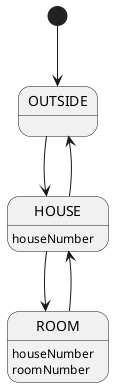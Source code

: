 @startuml

[*] --> OUTSIDE

OUTSIDE --> HOUSE
HOUSE --> OUTSIDE

HOUSE --> ROOM
ROOM --> HOUSE

HOUSE: houseNumber

ROOM: houseNumber
ROOM: roomNumber

@enduml
